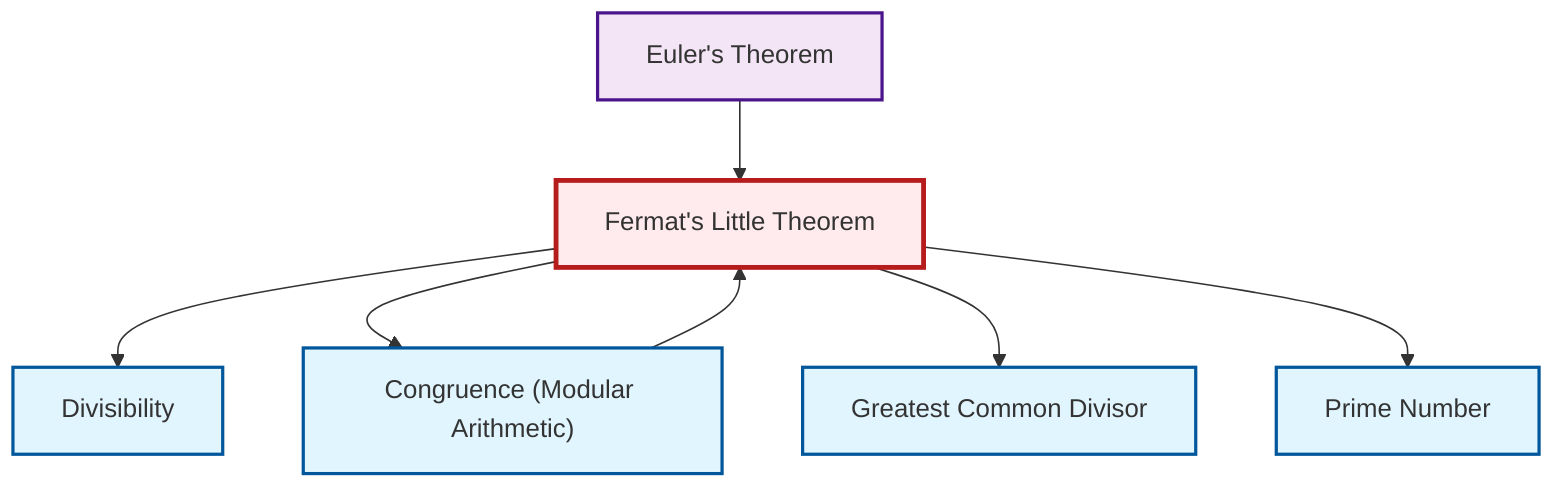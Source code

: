 graph TD
    classDef definition fill:#e1f5fe,stroke:#01579b,stroke-width:2px
    classDef theorem fill:#f3e5f5,stroke:#4a148c,stroke-width:2px
    classDef axiom fill:#fff3e0,stroke:#e65100,stroke-width:2px
    classDef example fill:#e8f5e9,stroke:#1b5e20,stroke-width:2px
    classDef current fill:#ffebee,stroke:#b71c1c,stroke-width:3px
    thm-euler["Euler's Theorem"]:::theorem
    def-prime["Prime Number"]:::definition
    def-congruence["Congruence (Modular Arithmetic)"]:::definition
    def-divisibility["Divisibility"]:::definition
    thm-fermat-little["Fermat's Little Theorem"]:::theorem
    def-gcd["Greatest Common Divisor"]:::definition
    thm-fermat-little --> def-divisibility
    thm-fermat-little --> def-congruence
    thm-fermat-little --> def-gcd
    thm-fermat-little --> def-prime
    def-congruence --> thm-fermat-little
    thm-euler --> thm-fermat-little
    class thm-fermat-little current